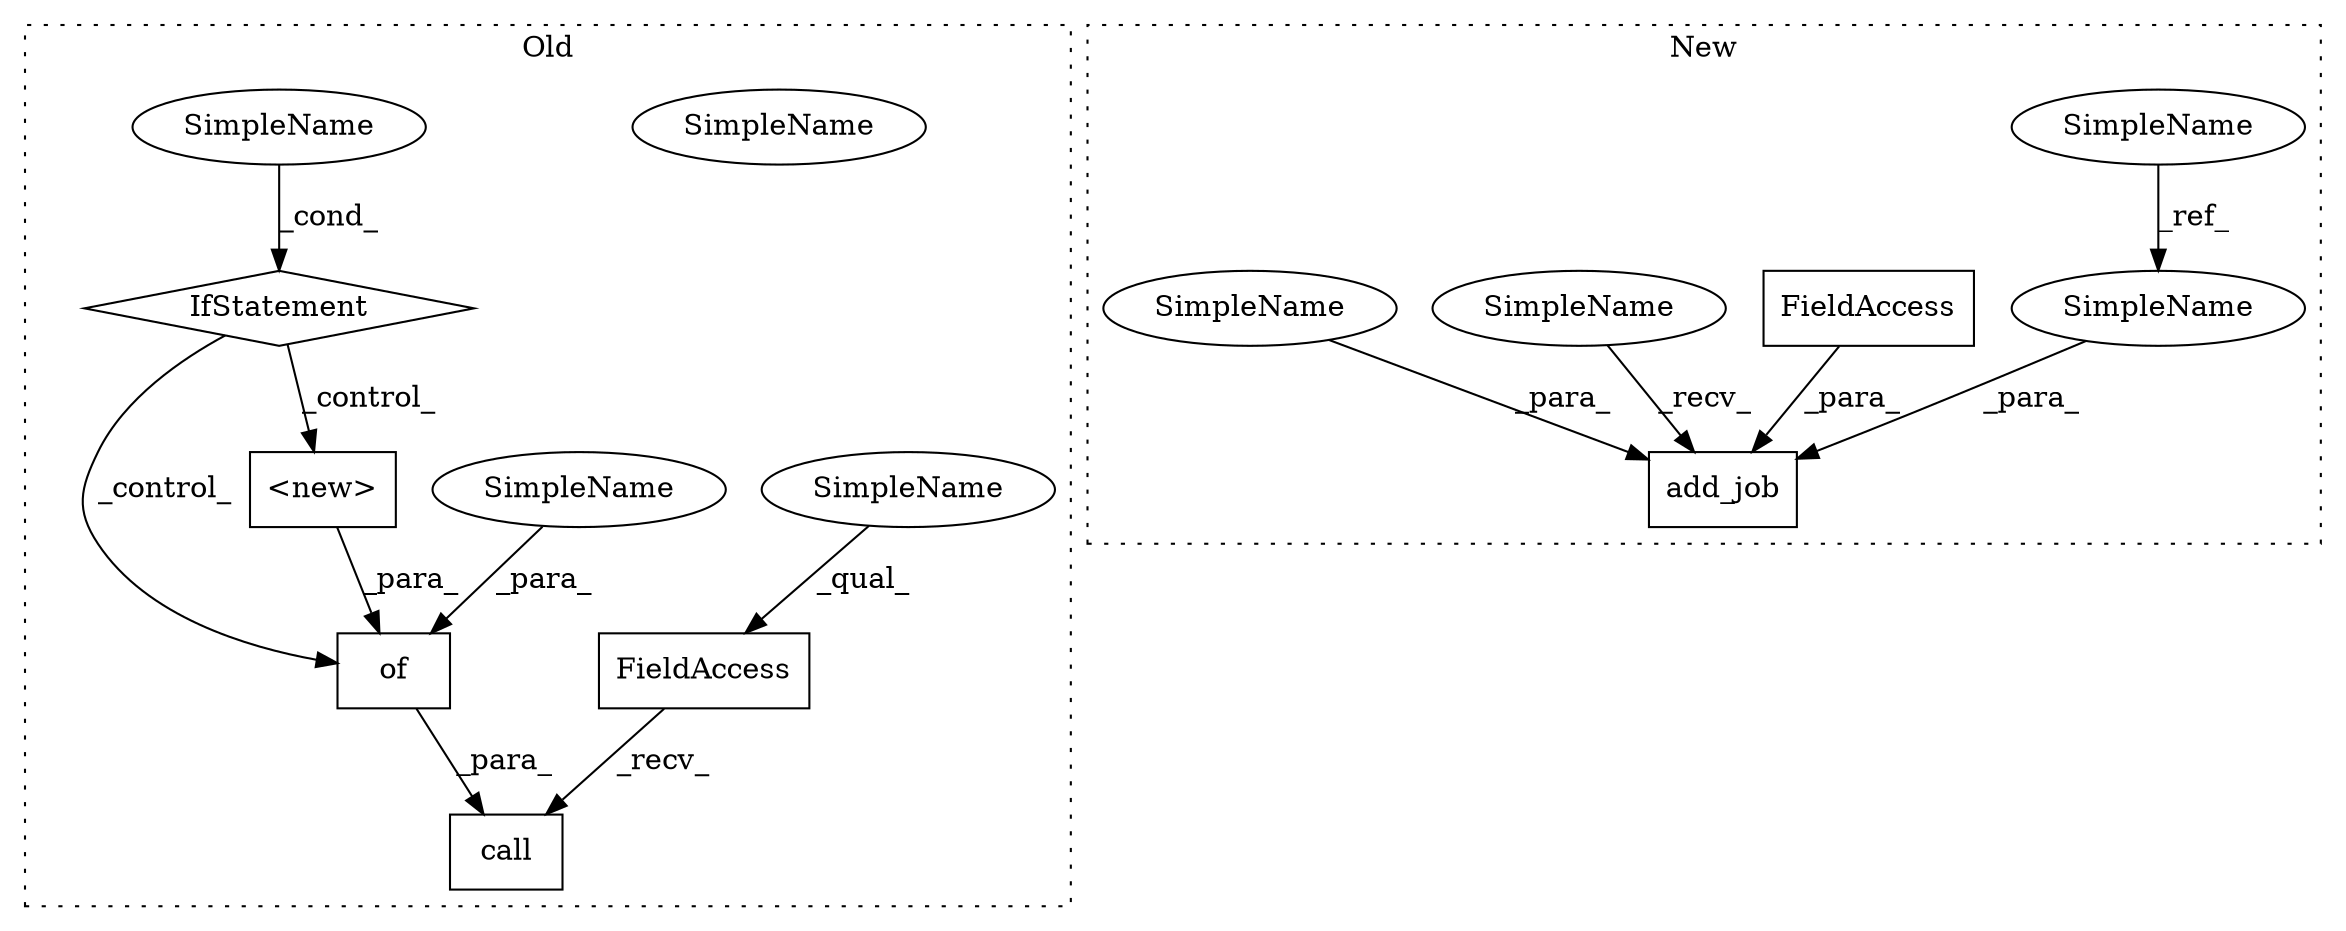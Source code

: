 digraph G {
subgraph cluster0 {
1 [label="of" a="32" s="2666,2699" l="3,1" shape="box"];
4 [label="call" a="32" s="2728,2758" l="5,1" shape="box"];
6 [label="SimpleName" a="42" s="2650" l="9" shape="ellipse"];
7 [label="IfStatement" a="25" s="2659" l="3" shape="diamond"];
8 [label="FieldAccess" a="22" s="2714" l="13" shape="box"];
9 [label="<new>" a="14" s="2669" l="20" shape="box"];
11 [label="SimpleName" a="42" s="2714" l="4" shape="ellipse"];
12 [label="SimpleName" a="42" s="2690" l="9" shape="ellipse"];
13 [label="SimpleName" a="42" s="2650" l="9" shape="ellipse"];
label = "Old";
style="dotted";
}
subgraph cluster1 {
2 [label="add_job" a="32" s="3667,3701" l="8,1" shape="box"];
3 [label="SimpleName" a="42" s="3632" l="9" shape="ellipse"];
5 [label="FieldAccess" a="22" s="3675" l="11" shape="box"];
10 [label="SimpleName" a="42" s="3692" l="9" shape="ellipse"];
14 [label="SimpleName" a="42" s="3662" l="4" shape="ellipse"];
15 [label="SimpleName" a="42" s="3687" l="4" shape="ellipse"];
label = "New";
style="dotted";
}
1 -> 4 [label="_para_"];
3 -> 10 [label="_ref_"];
5 -> 2 [label="_para_"];
7 -> 1 [label="_control_"];
7 -> 9 [label="_control_"];
8 -> 4 [label="_recv_"];
9 -> 1 [label="_para_"];
10 -> 2 [label="_para_"];
11 -> 8 [label="_qual_"];
12 -> 1 [label="_para_"];
13 -> 7 [label="_cond_"];
14 -> 2 [label="_recv_"];
15 -> 2 [label="_para_"];
}